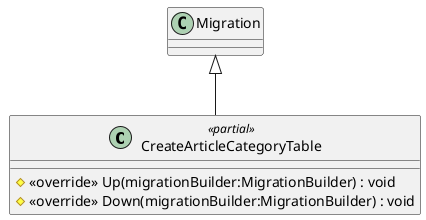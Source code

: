 @startuml
class CreateArticleCategoryTable <<partial>> {
    # <<override>> Up(migrationBuilder:MigrationBuilder) : void
    # <<override>> Down(migrationBuilder:MigrationBuilder) : void
}
Migration <|-- CreateArticleCategoryTable
@enduml
